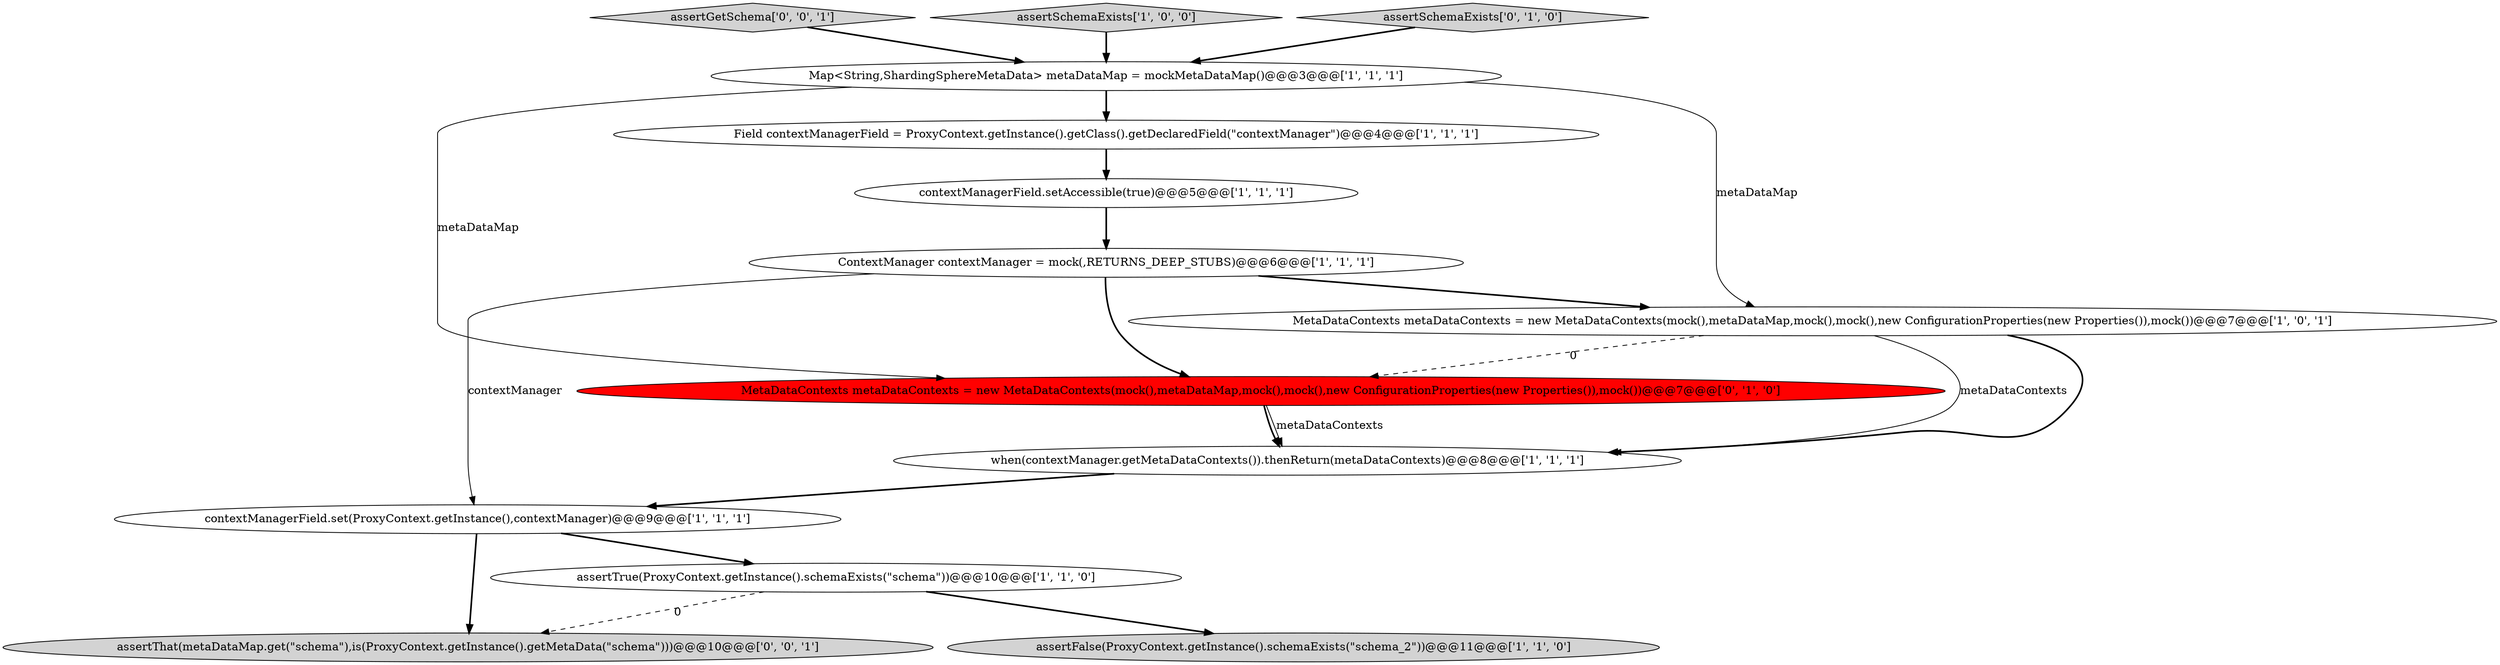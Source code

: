 digraph {
3 [style = filled, label = "ContextManager contextManager = mock(,RETURNS_DEEP_STUBS)@@@6@@@['1', '1', '1']", fillcolor = white, shape = ellipse image = "AAA0AAABBB1BBB"];
12 [style = filled, label = "assertThat(metaDataMap.get(\"schema\"),is(ProxyContext.getInstance().getMetaData(\"schema\")))@@@10@@@['0', '0', '1']", fillcolor = lightgray, shape = ellipse image = "AAA0AAABBB3BBB"];
4 [style = filled, label = "assertTrue(ProxyContext.getInstance().schemaExists(\"schema\"))@@@10@@@['1', '1', '0']", fillcolor = white, shape = ellipse image = "AAA0AAABBB1BBB"];
1 [style = filled, label = "Map<String,ShardingSphereMetaData> metaDataMap = mockMetaDataMap()@@@3@@@['1', '1', '1']", fillcolor = white, shape = ellipse image = "AAA0AAABBB1BBB"];
6 [style = filled, label = "assertFalse(ProxyContext.getInstance().schemaExists(\"schema_2\"))@@@11@@@['1', '1', '0']", fillcolor = lightgray, shape = ellipse image = "AAA0AAABBB1BBB"];
7 [style = filled, label = "contextManagerField.set(ProxyContext.getInstance(),contextManager)@@@9@@@['1', '1', '1']", fillcolor = white, shape = ellipse image = "AAA0AAABBB1BBB"];
13 [style = filled, label = "assertGetSchema['0', '0', '1']", fillcolor = lightgray, shape = diamond image = "AAA0AAABBB3BBB"];
0 [style = filled, label = "assertSchemaExists['1', '0', '0']", fillcolor = lightgray, shape = diamond image = "AAA0AAABBB1BBB"];
2 [style = filled, label = "contextManagerField.setAccessible(true)@@@5@@@['1', '1', '1']", fillcolor = white, shape = ellipse image = "AAA0AAABBB1BBB"];
11 [style = filled, label = "MetaDataContexts metaDataContexts = new MetaDataContexts(mock(),metaDataMap,mock(),mock(),new ConfigurationProperties(new Properties()),mock())@@@7@@@['0', '1', '0']", fillcolor = red, shape = ellipse image = "AAA1AAABBB2BBB"];
8 [style = filled, label = "Field contextManagerField = ProxyContext.getInstance().getClass().getDeclaredField(\"contextManager\")@@@4@@@['1', '1', '1']", fillcolor = white, shape = ellipse image = "AAA0AAABBB1BBB"];
5 [style = filled, label = "when(contextManager.getMetaDataContexts()).thenReturn(metaDataContexts)@@@8@@@['1', '1', '1']", fillcolor = white, shape = ellipse image = "AAA0AAABBB1BBB"];
10 [style = filled, label = "assertSchemaExists['0', '1', '0']", fillcolor = lightgray, shape = diamond image = "AAA0AAABBB2BBB"];
9 [style = filled, label = "MetaDataContexts metaDataContexts = new MetaDataContexts(mock(),metaDataMap,mock(),mock(),new ConfigurationProperties(new Properties()),mock())@@@7@@@['1', '0', '1']", fillcolor = white, shape = ellipse image = "AAA0AAABBB1BBB"];
1->8 [style = bold, label=""];
9->5 [style = solid, label="metaDataContexts"];
4->6 [style = bold, label=""];
7->12 [style = bold, label=""];
2->3 [style = bold, label=""];
11->5 [style = solid, label="metaDataContexts"];
3->11 [style = bold, label=""];
7->4 [style = bold, label=""];
13->1 [style = bold, label=""];
4->12 [style = dashed, label="0"];
3->7 [style = solid, label="contextManager"];
3->9 [style = bold, label=""];
11->5 [style = bold, label=""];
1->11 [style = solid, label="metaDataMap"];
8->2 [style = bold, label=""];
0->1 [style = bold, label=""];
9->5 [style = bold, label=""];
9->11 [style = dashed, label="0"];
5->7 [style = bold, label=""];
10->1 [style = bold, label=""];
1->9 [style = solid, label="metaDataMap"];
}
